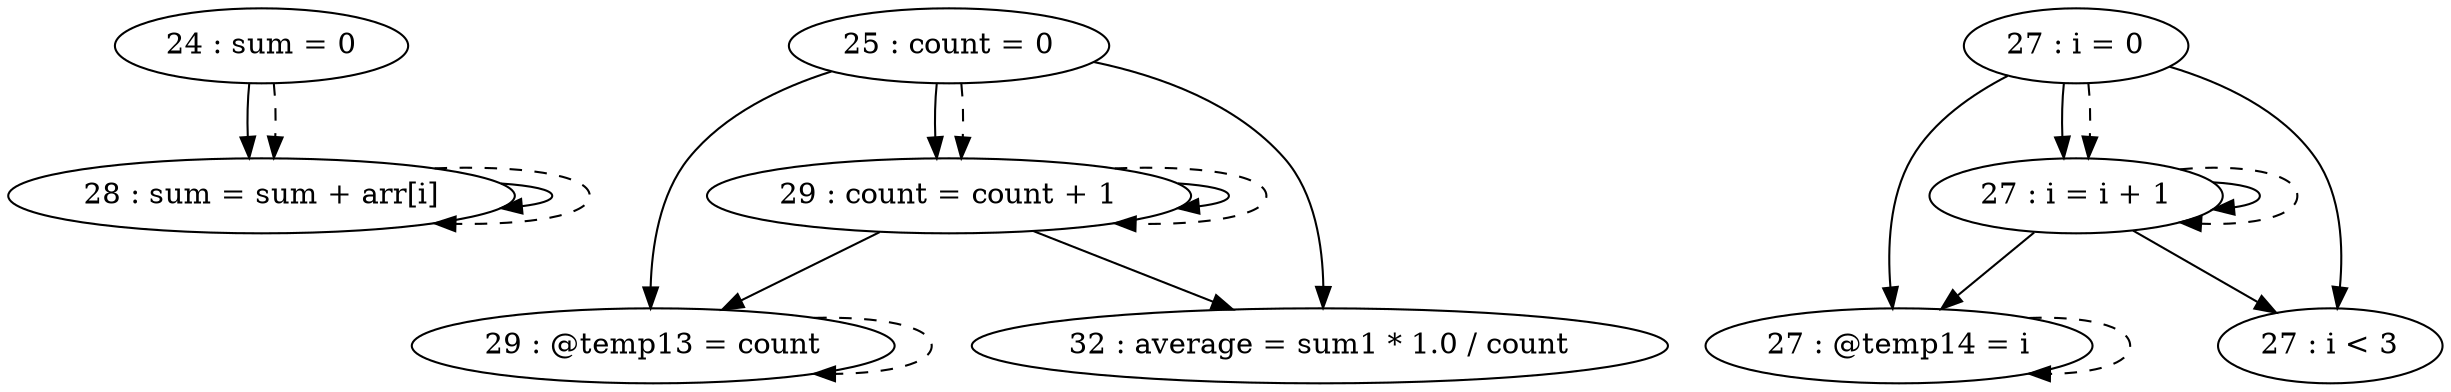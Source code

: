 digraph G {
"24 : sum = 0"
"24 : sum = 0" -> "28 : sum = sum + arr[i]"
"24 : sum = 0" -> "28 : sum = sum + arr[i]" [style=dashed]
"25 : count = 0"
"25 : count = 0" -> "29 : @temp13 = count"
"25 : count = 0" -> "29 : count = count + 1"
"25 : count = 0" -> "32 : average = sum1 * 1.0 / count"
"25 : count = 0" -> "29 : count = count + 1" [style=dashed]
"27 : i = 0"
"27 : i = 0" -> "27 : @temp14 = i"
"27 : i = 0" -> "27 : i < 3"
"27 : i = 0" -> "27 : i = i + 1"
"27 : i = 0" -> "27 : i = i + 1" [style=dashed]
"27 : i < 3"
"28 : sum = sum + arr[i]"
"28 : sum = sum + arr[i]" -> "28 : sum = sum + arr[i]"
"28 : sum = sum + arr[i]" -> "28 : sum = sum + arr[i]" [style=dashed]
"29 : @temp13 = count"
"29 : @temp13 = count" -> "29 : @temp13 = count" [style=dashed]
"29 : count = count + 1"
"29 : count = count + 1" -> "29 : @temp13 = count"
"29 : count = count + 1" -> "29 : count = count + 1"
"29 : count = count + 1" -> "32 : average = sum1 * 1.0 / count"
"29 : count = count + 1" -> "29 : count = count + 1" [style=dashed]
"27 : @temp14 = i"
"27 : @temp14 = i" -> "27 : @temp14 = i" [style=dashed]
"27 : i = i + 1"
"27 : i = i + 1" -> "27 : @temp14 = i"
"27 : i = i + 1" -> "27 : i < 3"
"27 : i = i + 1" -> "27 : i = i + 1"
"27 : i = i + 1" -> "27 : i = i + 1" [style=dashed]
"32 : average = sum1 * 1.0 / count"
}